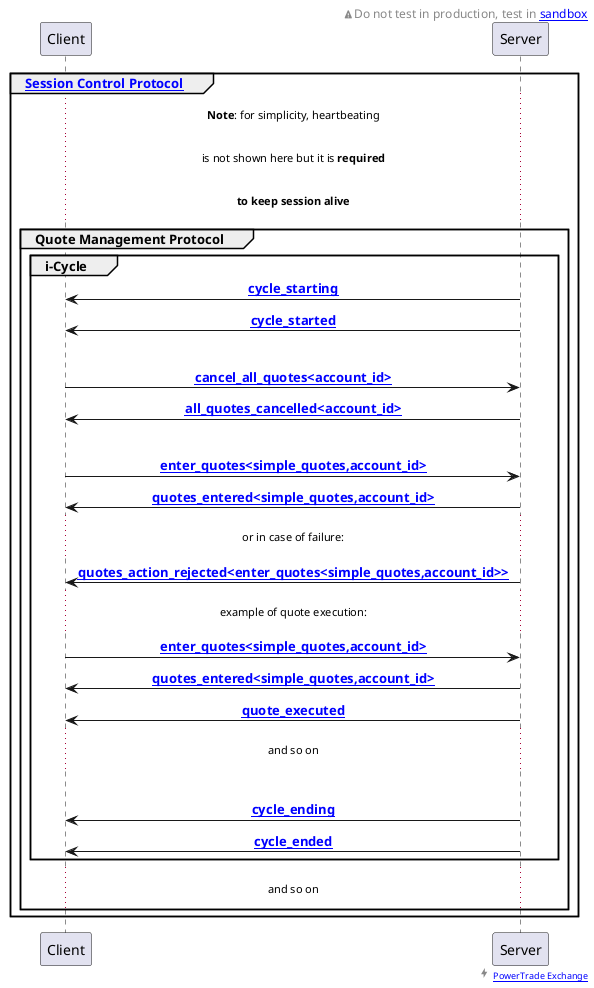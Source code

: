 @startuml quote_management_protocol

' to support time duration and delays:
'!pragma teoz true

'skinparam handwritten true
'skinparam shadowing false

'skinparam monochrome true
skinparam sequenceMessageAlign center

'skinparam title {
'    BorderRoundCorner 5
'    BorderThickness 1
'    BorderColor black
'    BackgroundColor WhiteSmoke
'}

    '<font color=black>Warning:</font>
right header
    <size:12><&warning>Do not test in production, test in [[#WS_API_Services_Sandbox sandbox]]</size>
endheader

right footer <size:15><&bolt></size> <size:9>[[https://power.trade PowerTrade Exchange]]</size>

'entity Client
'entity Server

group <b>[[#session_control_with_auth Session Control Protocol]]</b>

    ... <b>Note</b>: for simplicity, heartbeating ...
    ... is not shown here but it is <b>required</b> ...
    ... <b>to keep session alive</b> ...

    group <b>Quote Management Protocol</b>
        group i-Cycle
            Client <- Server : <b>[[#cycle_starting cycle_starting]]</b>
            Client <- Server : <b>[[#cycle_started cycle_started]]</b>
            |||
            Client -> Server : <b>[[#cancel_all_quotes_ltaccount_id_gt cancel_all_quotes<account_id>]]</b>
            Client <- Server : <b>[[#all_quotes_cancelled_ltaccount_id_gt all_quotes_cancelled<account_id>]]</b>
            |||
            Client -> Server : <b>[[#enter_quotes_ltsimple_quotes_commaaccount_id_gt enter_quotes<simple_quotes,account_id>]]</b>
            Client <- Server : <b>[[#quotes_entered_ltsimple_quotes_commaaccount_id_gt quotes_entered<simple_quotes,account_id>]]</b>
            ... or in case of failure: ...
            Client <- Server : <b>[[#quotes_action_rejected_ltenter_quotes_ltsimple_quotes_commaaccount_id_gt_gt quotes_action_rejected<enter_quotes<simple_quotes,account_id>>]]</b>
            ... example of quote execution: ...
            Client -> Server : <b>[[#enter_quotes_ltsimple_quotes_commaaccount_id_gt enter_quotes<simple_quotes,account_id>]]</b>
            Client <- Server : <b>[[#quotes_entered_ltsimple_quotes_commaaccount_id_gt quotes_entered<simple_quotes,account_id>]]</b>
            Client <- Server : <b>[[#quote_executed quote_executed]]</b>
            ... and so on ...
            |||
            Client <- Server : <b>[[#cycle_ending cycle_ending]]</b>
            Client <- Server : <b>[[#cycle_ended cycle_ended]]</b>
        end
        ... and so on ...
    end
end

@enduml
